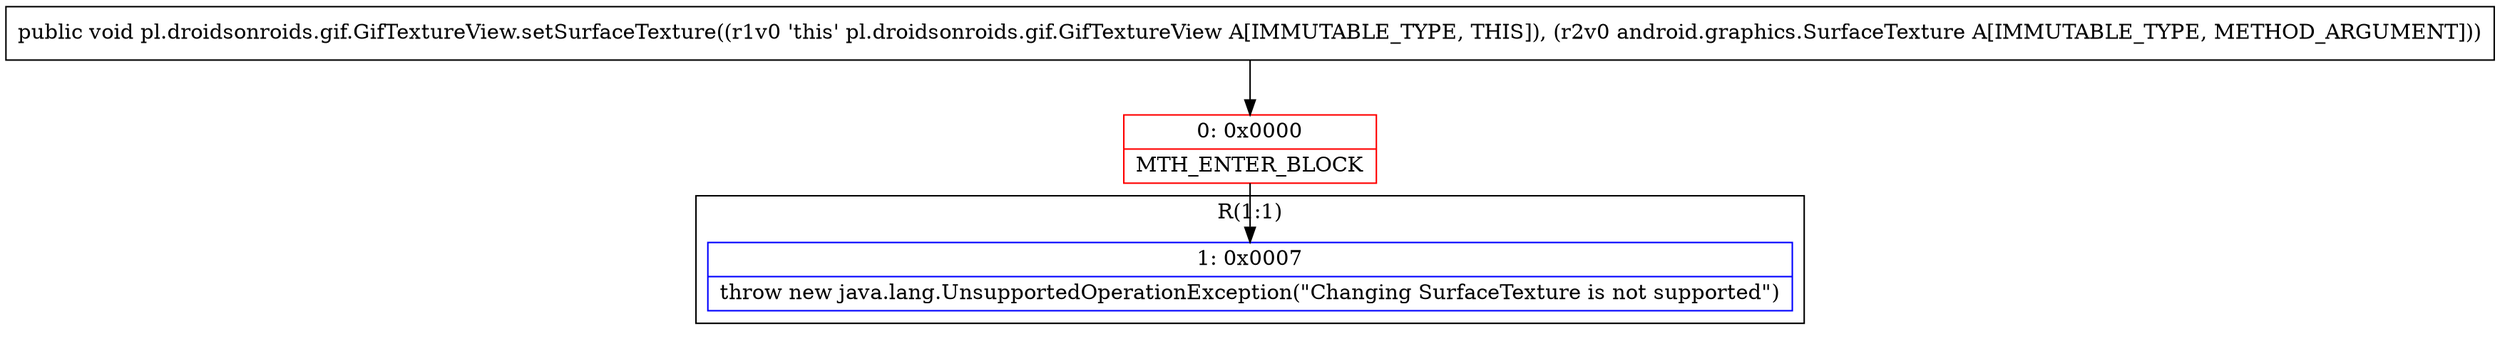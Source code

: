 digraph "CFG forpl.droidsonroids.gif.GifTextureView.setSurfaceTexture(Landroid\/graphics\/SurfaceTexture;)V" {
subgraph cluster_Region_673606164 {
label = "R(1:1)";
node [shape=record,color=blue];
Node_1 [shape=record,label="{1\:\ 0x0007|throw new java.lang.UnsupportedOperationException(\"Changing SurfaceTexture is not supported\")\l}"];
}
Node_0 [shape=record,color=red,label="{0\:\ 0x0000|MTH_ENTER_BLOCK\l}"];
MethodNode[shape=record,label="{public void pl.droidsonroids.gif.GifTextureView.setSurfaceTexture((r1v0 'this' pl.droidsonroids.gif.GifTextureView A[IMMUTABLE_TYPE, THIS]), (r2v0 android.graphics.SurfaceTexture A[IMMUTABLE_TYPE, METHOD_ARGUMENT])) }"];
MethodNode -> Node_0;
Node_0 -> Node_1;
}

